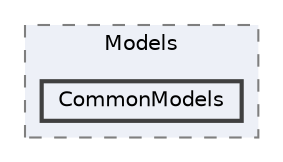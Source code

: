 digraph "D:/Projects/SECUiDEA_ERP/SECUiDEA_ERP_Server/SECUiDEA_ERP_Server/Models/CommonModels"
{
 // LATEX_PDF_SIZE
  bgcolor="transparent";
  edge [fontname=Helvetica,fontsize=10,labelfontname=Helvetica,labelfontsize=10];
  node [fontname=Helvetica,fontsize=10,shape=box,height=0.2,width=0.4];
  compound=true
  subgraph clusterdir_e5e918697ed6865781213355e6f6b08a {
    graph [ bgcolor="#edf0f7", pencolor="grey50", label="Models", fontname=Helvetica,fontsize=10 style="filled,dashed", URL="dir_e5e918697ed6865781213355e6f6b08a.html",tooltip=""]
  dir_bfa299ce41c1362d3b19fabbcdf1f496 [label="CommonModels", fillcolor="#edf0f7", color="grey25", style="filled,bold", URL="dir_bfa299ce41c1362d3b19fabbcdf1f496.html",tooltip=""];
  }
}
